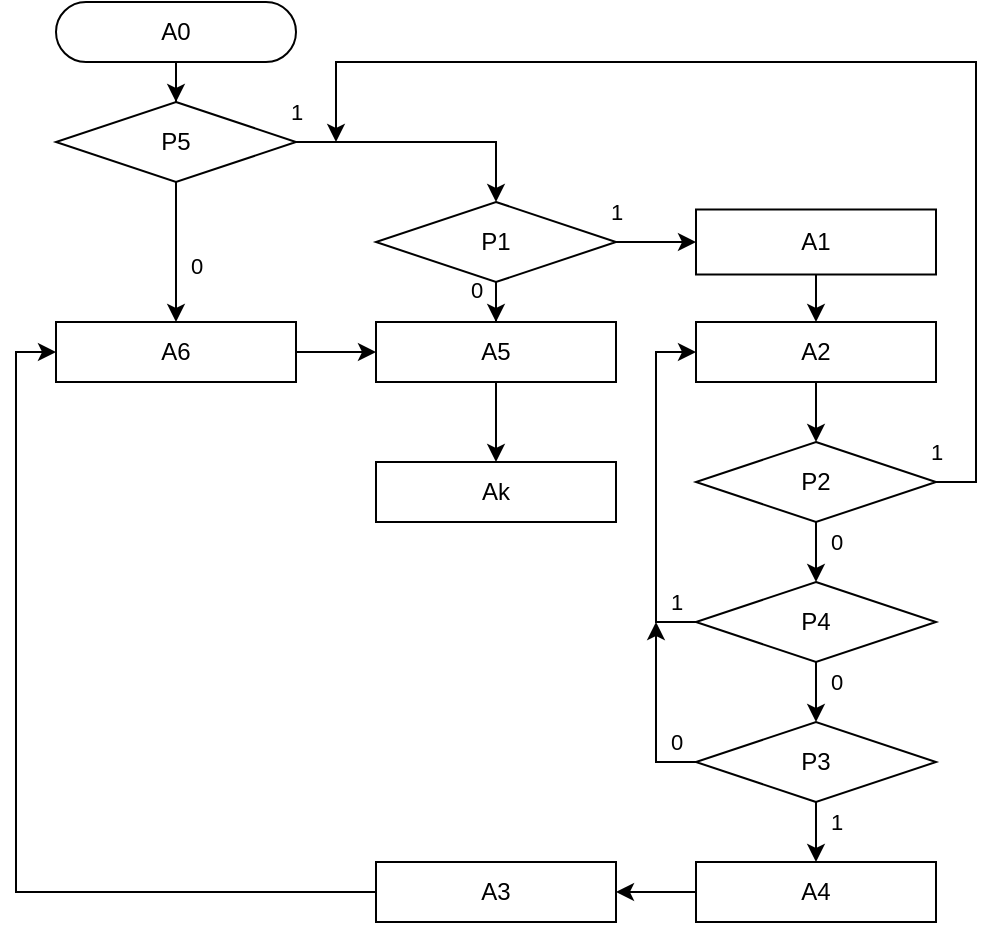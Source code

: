 <mxfile version="14.5.8" type="device"><diagram id="C5RBs43oDa-KdzZeNtuy" name="Page-1"><mxGraphModel dx="918" dy="512" grid="1" gridSize="10" guides="1" tooltips="1" connect="1" arrows="1" fold="1" page="1" pageScale="1" pageWidth="827" pageHeight="1169" math="0" shadow="0"><root><mxCell id="WIyWlLk6GJQsqaUBKTNV-0"/><mxCell id="WIyWlLk6GJQsqaUBKTNV-1" parent="WIyWlLk6GJQsqaUBKTNV-0"/><mxCell id="jnJMz4sRsG4BEnqoOHyV-2" value="" style="edgeStyle=orthogonalEdgeStyle;rounded=0;orthogonalLoop=1;jettySize=auto;html=1;" parent="WIyWlLk6GJQsqaUBKTNV-1" source="jnJMz4sRsG4BEnqoOHyV-0" target="jnJMz4sRsG4BEnqoOHyV-1" edge="1"><mxGeometry relative="1" as="geometry"/></mxCell><mxCell id="jnJMz4sRsG4BEnqoOHyV-0" value="A0" style="rounded=1;whiteSpace=wrap;html=1;arcSize=50;" parent="WIyWlLk6GJQsqaUBKTNV-1" vertex="1"><mxGeometry x="120" y="50" width="120" height="30" as="geometry"/></mxCell><mxCell id="jnJMz4sRsG4BEnqoOHyV-4" value="1" style="edgeStyle=orthogonalEdgeStyle;rounded=0;orthogonalLoop=1;jettySize=auto;html=1;" parent="WIyWlLk6GJQsqaUBKTNV-1" source="jnJMz4sRsG4BEnqoOHyV-1" target="jnJMz4sRsG4BEnqoOHyV-3" edge="1"><mxGeometry x="-1" y="15" relative="1" as="geometry"><mxPoint as="offset"/></mxGeometry></mxCell><mxCell id="jnJMz4sRsG4BEnqoOHyV-6" value="0" style="edgeStyle=orthogonalEdgeStyle;rounded=0;orthogonalLoop=1;jettySize=auto;html=1;" parent="WIyWlLk6GJQsqaUBKTNV-1" source="jnJMz4sRsG4BEnqoOHyV-1" target="jnJMz4sRsG4BEnqoOHyV-5" edge="1"><mxGeometry x="0.2" y="10" relative="1" as="geometry"><mxPoint as="offset"/></mxGeometry></mxCell><mxCell id="jnJMz4sRsG4BEnqoOHyV-1" value="P5" style="rhombus;whiteSpace=wrap;html=1;rounded=0;" parent="WIyWlLk6GJQsqaUBKTNV-1" vertex="1"><mxGeometry x="120" y="100" width="120" height="40" as="geometry"/></mxCell><mxCell id="jnJMz4sRsG4BEnqoOHyV-8" value="1" style="edgeStyle=orthogonalEdgeStyle;rounded=0;orthogonalLoop=1;jettySize=auto;html=1;entryX=0;entryY=0.5;entryDx=0;entryDy=0;" parent="WIyWlLk6GJQsqaUBKTNV-1" source="jnJMz4sRsG4BEnqoOHyV-3" target="jnJMz4sRsG4BEnqoOHyV-7" edge="1"><mxGeometry x="-1" y="15" relative="1" as="geometry"><mxPoint as="offset"/></mxGeometry></mxCell><mxCell id="jnJMz4sRsG4BEnqoOHyV-13" value="0" style="edgeStyle=orthogonalEdgeStyle;rounded=0;orthogonalLoop=1;jettySize=auto;html=1;" parent="WIyWlLk6GJQsqaUBKTNV-1" source="jnJMz4sRsG4BEnqoOHyV-3" target="jnJMz4sRsG4BEnqoOHyV-11" edge="1"><mxGeometry x="0.2" y="10" relative="1" as="geometry"><mxPoint as="offset"/></mxGeometry></mxCell><mxCell id="jnJMz4sRsG4BEnqoOHyV-3" value="P1" style="rhombus;whiteSpace=wrap;html=1;rounded=0;" parent="WIyWlLk6GJQsqaUBKTNV-1" vertex="1"><mxGeometry x="280" y="150" width="120" height="40" as="geometry"/></mxCell><mxCell id="jnJMz4sRsG4BEnqoOHyV-34" value="" style="edgeStyle=orthogonalEdgeStyle;rounded=0;orthogonalLoop=1;jettySize=auto;html=1;endSize=6;" parent="WIyWlLk6GJQsqaUBKTNV-1" source="jnJMz4sRsG4BEnqoOHyV-5" target="jnJMz4sRsG4BEnqoOHyV-11" edge="1"><mxGeometry relative="1" as="geometry"/></mxCell><mxCell id="jnJMz4sRsG4BEnqoOHyV-5" value="A6" style="whiteSpace=wrap;html=1;rounded=0;" parent="WIyWlLk6GJQsqaUBKTNV-1" vertex="1"><mxGeometry x="120" y="210" width="120" height="30" as="geometry"/></mxCell><mxCell id="jnJMz4sRsG4BEnqoOHyV-15" value="" style="edgeStyle=orthogonalEdgeStyle;rounded=0;orthogonalLoop=1;jettySize=auto;html=1;" parent="WIyWlLk6GJQsqaUBKTNV-1" source="jnJMz4sRsG4BEnqoOHyV-7" target="jnJMz4sRsG4BEnqoOHyV-14" edge="1"><mxGeometry relative="1" as="geometry"/></mxCell><mxCell id="jnJMz4sRsG4BEnqoOHyV-7" value="A1" style="whiteSpace=wrap;html=1;rounded=0;" parent="WIyWlLk6GJQsqaUBKTNV-1" vertex="1"><mxGeometry x="440" y="153.75" width="120" height="32.5" as="geometry"/></mxCell><mxCell id="jnJMz4sRsG4BEnqoOHyV-36" value="" style="edgeStyle=orthogonalEdgeStyle;rounded=0;orthogonalLoop=1;jettySize=auto;html=1;endSize=6;" parent="WIyWlLk6GJQsqaUBKTNV-1" source="jnJMz4sRsG4BEnqoOHyV-11" target="jnJMz4sRsG4BEnqoOHyV-35" edge="1"><mxGeometry relative="1" as="geometry"/></mxCell><mxCell id="jnJMz4sRsG4BEnqoOHyV-11" value="A5&lt;br&gt;" style="whiteSpace=wrap;html=1;rounded=0;" parent="WIyWlLk6GJQsqaUBKTNV-1" vertex="1"><mxGeometry x="280" y="210" width="120" height="30" as="geometry"/></mxCell><mxCell id="jnJMz4sRsG4BEnqoOHyV-17" value="" style="edgeStyle=orthogonalEdgeStyle;rounded=0;orthogonalLoop=1;jettySize=auto;html=1;" parent="WIyWlLk6GJQsqaUBKTNV-1" source="jnJMz4sRsG4BEnqoOHyV-14" target="jnJMz4sRsG4BEnqoOHyV-16" edge="1"><mxGeometry relative="1" as="geometry"/></mxCell><mxCell id="jnJMz4sRsG4BEnqoOHyV-14" value="A2" style="whiteSpace=wrap;html=1;rounded=0;" parent="WIyWlLk6GJQsqaUBKTNV-1" vertex="1"><mxGeometry x="440" y="210" width="120" height="30" as="geometry"/></mxCell><mxCell id="jnJMz4sRsG4BEnqoOHyV-19" value="1" style="edgeStyle=orthogonalEdgeStyle;rounded=0;orthogonalLoop=1;jettySize=auto;html=1;exitX=1;exitY=0.5;exitDx=0;exitDy=0;endSize=6;" parent="WIyWlLk6GJQsqaUBKTNV-1" source="jnJMz4sRsG4BEnqoOHyV-16" edge="1"><mxGeometry x="-1" y="15" relative="1" as="geometry"><mxPoint x="260" y="120" as="targetPoint"/><Array as="points"><mxPoint x="580" y="290"/><mxPoint x="580" y="80"/><mxPoint x="260" y="80"/></Array><mxPoint as="offset"/></mxGeometry></mxCell><mxCell id="jnJMz4sRsG4BEnqoOHyV-21" value="0" style="edgeStyle=orthogonalEdgeStyle;rounded=0;orthogonalLoop=1;jettySize=auto;html=1;endSize=6;" parent="WIyWlLk6GJQsqaUBKTNV-1" source="jnJMz4sRsG4BEnqoOHyV-16" target="jnJMz4sRsG4BEnqoOHyV-20" edge="1"><mxGeometry x="0.2" y="10" relative="1" as="geometry"><mxPoint as="offset"/></mxGeometry></mxCell><mxCell id="jnJMz4sRsG4BEnqoOHyV-16" value="P2" style="rhombus;whiteSpace=wrap;html=1;rounded=0;" parent="WIyWlLk6GJQsqaUBKTNV-1" vertex="1"><mxGeometry x="440" y="270" width="120" height="40" as="geometry"/></mxCell><mxCell id="jnJMz4sRsG4BEnqoOHyV-23" value="1" style="edgeStyle=orthogonalEdgeStyle;rounded=0;orthogonalLoop=1;jettySize=auto;html=1;endSize=6;entryX=0;entryY=0.5;entryDx=0;entryDy=0;exitX=0;exitY=0.5;exitDx=0;exitDy=0;" parent="WIyWlLk6GJQsqaUBKTNV-1" source="jnJMz4sRsG4BEnqoOHyV-20" target="jnJMz4sRsG4BEnqoOHyV-14" edge="1"><mxGeometry x="-0.657" y="-10" relative="1" as="geometry"><mxPoint x="420" y="220" as="targetPoint"/><mxPoint as="offset"/></mxGeometry></mxCell><mxCell id="jnJMz4sRsG4BEnqoOHyV-25" value="0" style="edgeStyle=orthogonalEdgeStyle;rounded=0;orthogonalLoop=1;jettySize=auto;html=1;endSize=6;" parent="WIyWlLk6GJQsqaUBKTNV-1" source="jnJMz4sRsG4BEnqoOHyV-20" target="jnJMz4sRsG4BEnqoOHyV-24" edge="1"><mxGeometry x="0.2" y="10" relative="1" as="geometry"><mxPoint as="offset"/></mxGeometry></mxCell><mxCell id="jnJMz4sRsG4BEnqoOHyV-20" value="P4" style="rhombus;whiteSpace=wrap;html=1;rounded=0;" parent="WIyWlLk6GJQsqaUBKTNV-1" vertex="1"><mxGeometry x="440" y="340" width="120" height="40" as="geometry"/></mxCell><mxCell id="jnJMz4sRsG4BEnqoOHyV-27" value="0" style="edgeStyle=orthogonalEdgeStyle;rounded=0;orthogonalLoop=1;jettySize=auto;html=1;endSize=6;" parent="WIyWlLk6GJQsqaUBKTNV-1" source="jnJMz4sRsG4BEnqoOHyV-24" edge="1"><mxGeometry x="-0.333" y="-10" relative="1" as="geometry"><mxPoint x="420" y="360" as="targetPoint"/><mxPoint as="offset"/></mxGeometry></mxCell><mxCell id="jnJMz4sRsG4BEnqoOHyV-29" value="1" style="edgeStyle=orthogonalEdgeStyle;rounded=0;orthogonalLoop=1;jettySize=auto;html=1;endSize=6;" parent="WIyWlLk6GJQsqaUBKTNV-1" source="jnJMz4sRsG4BEnqoOHyV-24" target="jnJMz4sRsG4BEnqoOHyV-28" edge="1"><mxGeometry x="0.2" y="10" relative="1" as="geometry"><mxPoint as="offset"/></mxGeometry></mxCell><mxCell id="jnJMz4sRsG4BEnqoOHyV-24" value="P3" style="rhombus;whiteSpace=wrap;html=1;rounded=0;direction=west;" parent="WIyWlLk6GJQsqaUBKTNV-1" vertex="1"><mxGeometry x="440" y="410" width="120" height="40" as="geometry"/></mxCell><mxCell id="jnJMz4sRsG4BEnqoOHyV-31" value="" style="edgeStyle=orthogonalEdgeStyle;rounded=0;orthogonalLoop=1;jettySize=auto;html=1;endSize=6;" parent="WIyWlLk6GJQsqaUBKTNV-1" source="jnJMz4sRsG4BEnqoOHyV-28" target="jnJMz4sRsG4BEnqoOHyV-30" edge="1"><mxGeometry relative="1" as="geometry"/></mxCell><mxCell id="jnJMz4sRsG4BEnqoOHyV-28" value="A4" style="whiteSpace=wrap;html=1;rounded=0;" parent="WIyWlLk6GJQsqaUBKTNV-1" vertex="1"><mxGeometry x="440" y="480" width="120" height="30" as="geometry"/></mxCell><mxCell id="jnJMz4sRsG4BEnqoOHyV-33" value="" style="edgeStyle=orthogonalEdgeStyle;rounded=0;orthogonalLoop=1;jettySize=auto;html=1;endSize=6;entryX=0;entryY=0.5;entryDx=0;entryDy=0;" parent="WIyWlLk6GJQsqaUBKTNV-1" source="jnJMz4sRsG4BEnqoOHyV-30" target="jnJMz4sRsG4BEnqoOHyV-5" edge="1"><mxGeometry relative="1" as="geometry"><mxPoint x="200" y="495" as="targetPoint"/></mxGeometry></mxCell><mxCell id="jnJMz4sRsG4BEnqoOHyV-30" value="A3" style="whiteSpace=wrap;html=1;rounded=0;" parent="WIyWlLk6GJQsqaUBKTNV-1" vertex="1"><mxGeometry x="280" y="480" width="120" height="30" as="geometry"/></mxCell><mxCell id="jnJMz4sRsG4BEnqoOHyV-35" value="Ak" style="whiteSpace=wrap;html=1;rounded=0;" parent="WIyWlLk6GJQsqaUBKTNV-1" vertex="1"><mxGeometry x="280" y="280" width="120" height="30" as="geometry"/></mxCell></root></mxGraphModel></diagram></mxfile>
